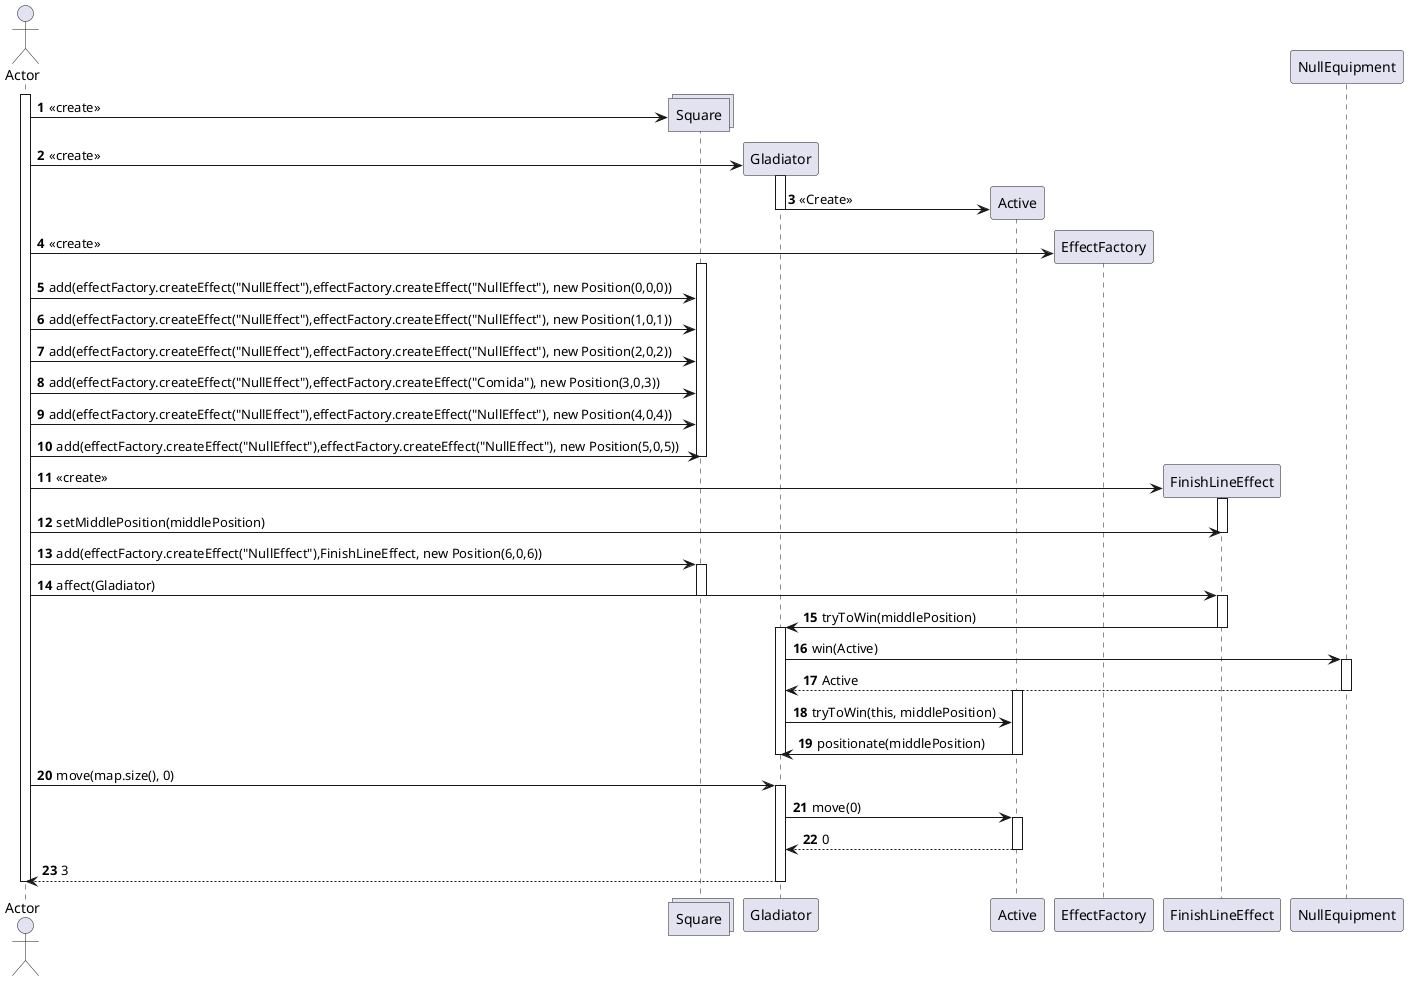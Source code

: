 @startuml
autonumber
actor Actor
activate Actor
create collections Square
Actor -> Square: <<create>>

create  Gladiator
Actor -> Gladiator: <<create>>
activate Gladiator
    create Active
    Gladiator -> Active : <<Create>>
deactivate Gladiator

create EffectFactory
Actor -> EffectFactory: <<create>>
activate Square
Actor -> Square: add(effectFactory.createEffect("NullEffect"),effectFactory.createEffect("NullEffect"), new Position(0,0,0))
Actor -> Square: add(effectFactory.createEffect("NullEffect"),effectFactory.createEffect("NullEffect"), new Position(1,0,1))
Actor -> Square: add(effectFactory.createEffect("NullEffect"),effectFactory.createEffect("NullEffect"), new Position(2,0,2))
Actor -> Square: add(effectFactory.createEffect("NullEffect"),effectFactory.createEffect("Comida"), new Position(3,0,3))
Actor -> Square: add(effectFactory.createEffect("NullEffect"),effectFactory.createEffect("NullEffect"), new Position(4,0,4))
Actor -> Square: add(effectFactory.createEffect("NullEffect"),effectFactory.createEffect("NullEffect"), new Position(5,0,5))
deactivate Square

create FinishLineEffect
Actor -> FinishLineEffect: <<create>>
activate FinishLineEffect
Actor -> FinishLineEffect: setMiddlePosition(middlePosition)
deactivate FinishLineEffect
Actor -> Square: add(effectFactory.createEffect("NullEffect"),FinishLineEffect, new Position(6,0,6))
activate Square
Actor -> FinishLineEffect: affect(Gladiator)
deactivate Square
activate FinishLineEffect
FinishLineEffect -> Gladiator: tryToWin(middlePosition)
deactivate FinishLineEffect
activate Gladiator
Gladiator -> NullEquipment: win(Active)
activate NullEquipment
NullEquipment --> Gladiator: Active
deactivate NullEquipment
activate Active
Gladiator -> Active: tryToWin(this, middlePosition)
Active -> Gladiator: positionate(middlePosition)
deactivate Active
deactivate Gladiator
Actor -> Gladiator: move(map.size(), 0)
activate Gladiator
Gladiator -> Active: move(0)
activate Active
Active --> Gladiator: 0
deactivate Active
Gladiator --> Actor: 3
deactivate Gladiator
deactivate Actor
@enduml